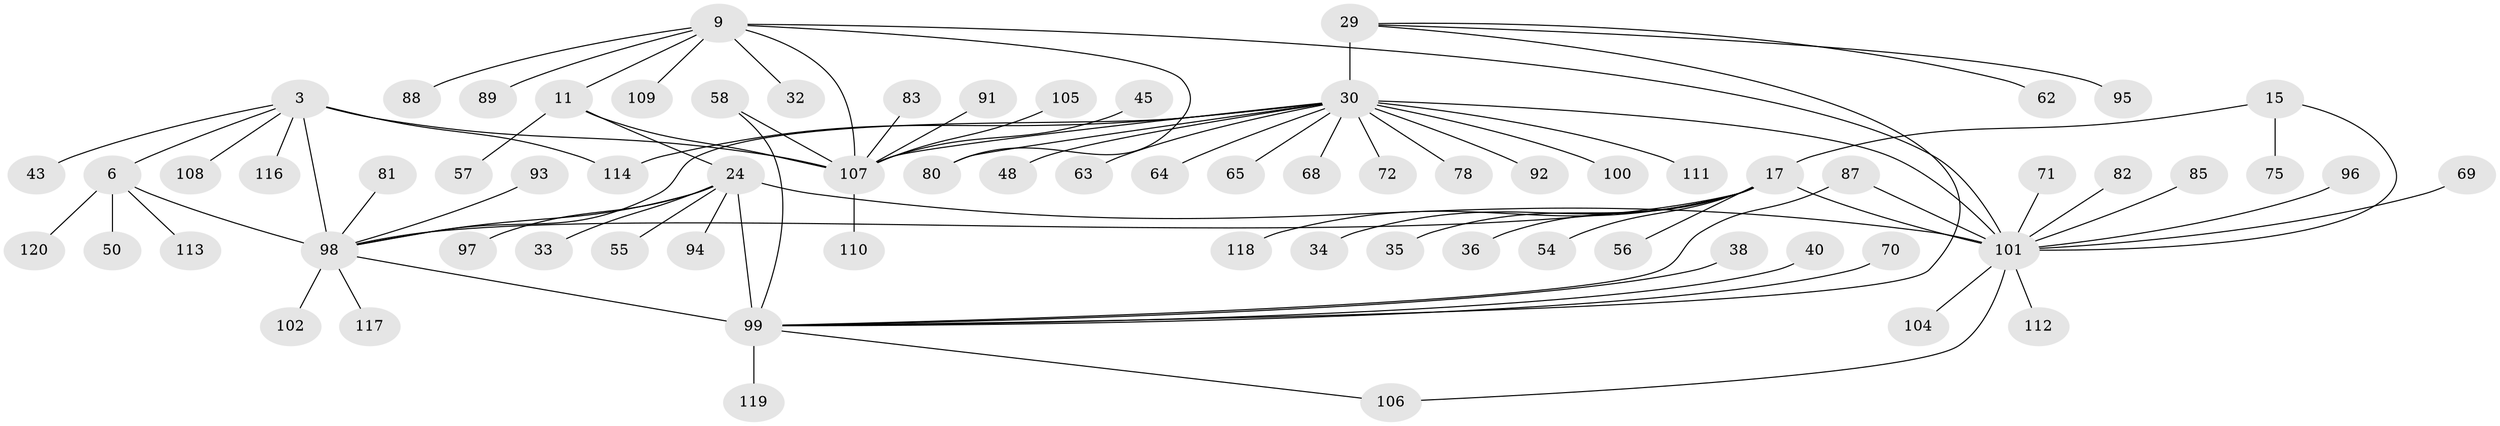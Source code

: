 // original degree distribution, {8: 0.041666666666666664, 13: 0.016666666666666666, 6: 0.025, 10: 0.05, 7: 0.058333333333333334, 5: 0.025, 9: 0.041666666666666664, 3: 0.025, 1: 0.55, 2: 0.15, 4: 0.016666666666666666}
// Generated by graph-tools (version 1.1) at 2025/58/03/04/25 21:58:40]
// undirected, 72 vertices, 86 edges
graph export_dot {
graph [start="1"]
  node [color=gray90,style=filled];
  3 [super="+1"];
  6 [super="+4"];
  9 [super="+7"];
  11 [super="+8"];
  15 [super="+14"];
  17 [super="+13"];
  24 [super="+20+21"];
  29 [super="+28"];
  30 [super="+26+27"];
  32;
  33;
  34;
  35;
  36;
  38;
  40;
  43;
  45;
  48;
  50 [super="+44"];
  54;
  55;
  56;
  57;
  58;
  62;
  63;
  64;
  65;
  68;
  69;
  70;
  71;
  72;
  75;
  78;
  80 [super="+53+66"];
  81;
  82;
  83;
  85;
  87;
  88 [super="+46+52"];
  89 [super="+86"];
  91 [super="+79"];
  92;
  93;
  94;
  95;
  96;
  97;
  98 [super="+5+37+73+49+51+60"];
  99 [super="+23"];
  100;
  101 [super="+41+18+61"];
  102 [super="+67"];
  104;
  105;
  106;
  107 [super="+84+103+12"];
  108;
  109;
  110 [super="+76"];
  111 [super="+90"];
  112;
  113;
  114 [super="+31"];
  116 [super="+47"];
  117;
  118;
  119 [super="+77"];
  120 [super="+59+115"];
  3 -- 6 [weight=4];
  3 -- 108;
  3 -- 43;
  3 -- 114;
  3 -- 116;
  3 -- 107 [weight=2];
  3 -- 98 [weight=4];
  6 -- 113;
  6 -- 120;
  6 -- 50;
  6 -- 98 [weight=4];
  9 -- 11 [weight=4];
  9 -- 109;
  9 -- 32;
  9 -- 88;
  9 -- 101;
  9 -- 80;
  9 -- 89;
  9 -- 107 [weight=4];
  11 -- 57;
  11 -- 24;
  11 -- 107 [weight=4];
  15 -- 17 [weight=4];
  15 -- 75;
  15 -- 101 [weight=4];
  17 -- 54;
  17 -- 101 [weight=5];
  17 -- 118;
  17 -- 34;
  17 -- 35;
  17 -- 36;
  17 -- 56;
  17 -- 98;
  24 -- 94;
  24 -- 98;
  24 -- 99 [weight=8];
  24 -- 101 [weight=2];
  24 -- 33;
  24 -- 97;
  24 -- 55;
  29 -- 30 [weight=8];
  29 -- 95;
  29 -- 62;
  29 -- 99;
  30 -- 64;
  30 -- 72;
  30 -- 63;
  30 -- 114;
  30 -- 80;
  30 -- 107 [weight=2];
  30 -- 65;
  30 -- 68;
  30 -- 100;
  30 -- 101 [weight=2];
  30 -- 78;
  30 -- 111;
  30 -- 48;
  30 -- 92;
  30 -- 98;
  38 -- 99;
  40 -- 99;
  45 -- 107;
  58 -- 107;
  58 -- 99;
  69 -- 101;
  70 -- 99;
  71 -- 101;
  81 -- 98;
  82 -- 101;
  83 -- 107;
  85 -- 101;
  87 -- 101;
  87 -- 99;
  91 -- 107;
  93 -- 98;
  96 -- 101;
  98 -- 102;
  98 -- 117;
  98 -- 99;
  99 -- 106;
  99 -- 119;
  101 -- 106;
  101 -- 104;
  101 -- 112;
  105 -- 107;
  107 -- 110;
}
